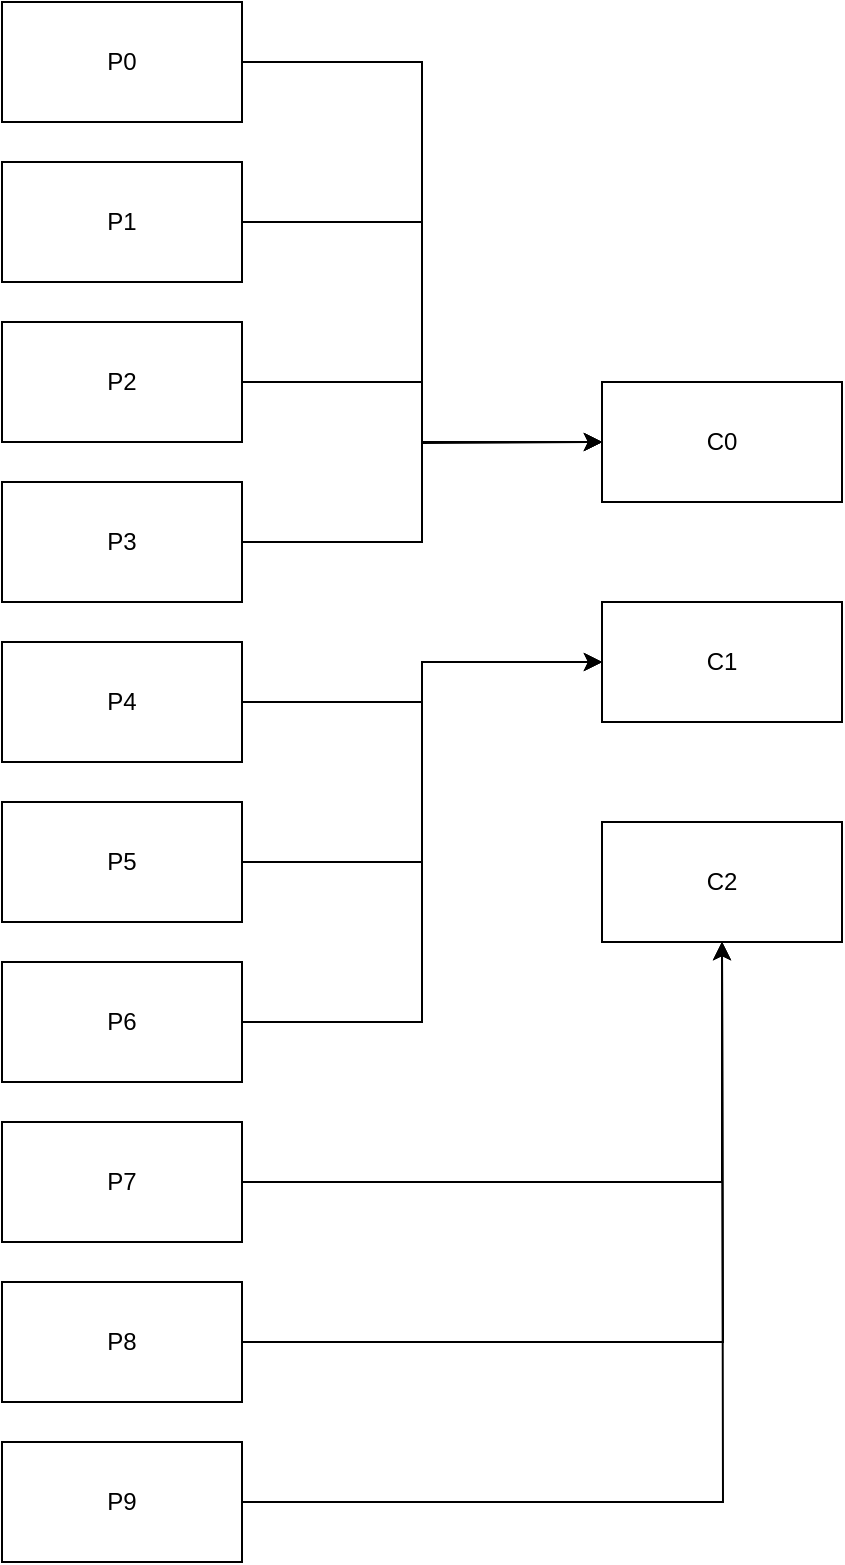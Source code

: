 <mxfile version="26.2.14">
  <diagram name="第 1 页" id="5m0DD1IxrQxrbZgEeg06">
    <mxGraphModel dx="1234" dy="790" grid="1" gridSize="10" guides="1" tooltips="1" connect="1" arrows="1" fold="1" page="1" pageScale="1" pageWidth="827" pageHeight="1169" math="0" shadow="0">
      <root>
        <mxCell id="0" />
        <mxCell id="1" parent="0" />
        <mxCell id="dp8KcP2n8Qh-5-MDvq2I-18" style="edgeStyle=orthogonalEdgeStyle;rounded=0;orthogonalLoop=1;jettySize=auto;html=1;entryX=0;entryY=0.5;entryDx=0;entryDy=0;" edge="1" parent="1" source="dp8KcP2n8Qh-5-MDvq2I-1" target="dp8KcP2n8Qh-5-MDvq2I-14">
          <mxGeometry relative="1" as="geometry" />
        </mxCell>
        <mxCell id="dp8KcP2n8Qh-5-MDvq2I-1" value="P1" style="rounded=0;whiteSpace=wrap;html=1;" vertex="1" parent="1">
          <mxGeometry x="80" y="140" width="120" height="60" as="geometry" />
        </mxCell>
        <mxCell id="dp8KcP2n8Qh-5-MDvq2I-19" style="edgeStyle=orthogonalEdgeStyle;rounded=0;orthogonalLoop=1;jettySize=auto;html=1;" edge="1" parent="1" source="dp8KcP2n8Qh-5-MDvq2I-2">
          <mxGeometry relative="1" as="geometry">
            <mxPoint x="380" y="280" as="targetPoint" />
          </mxGeometry>
        </mxCell>
        <mxCell id="dp8KcP2n8Qh-5-MDvq2I-2" value="P2" style="rounded=0;whiteSpace=wrap;html=1;" vertex="1" parent="1">
          <mxGeometry x="80" y="220" width="120" height="60" as="geometry" />
        </mxCell>
        <mxCell id="dp8KcP2n8Qh-5-MDvq2I-17" style="edgeStyle=orthogonalEdgeStyle;rounded=0;orthogonalLoop=1;jettySize=auto;html=1;entryX=0;entryY=0.5;entryDx=0;entryDy=0;" edge="1" parent="1" source="dp8KcP2n8Qh-5-MDvq2I-5" target="dp8KcP2n8Qh-5-MDvq2I-14">
          <mxGeometry relative="1" as="geometry" />
        </mxCell>
        <mxCell id="dp8KcP2n8Qh-5-MDvq2I-5" value="P0" style="rounded=0;whiteSpace=wrap;html=1;" vertex="1" parent="1">
          <mxGeometry x="80" y="60" width="120" height="60" as="geometry" />
        </mxCell>
        <mxCell id="dp8KcP2n8Qh-5-MDvq2I-27" style="edgeStyle=orthogonalEdgeStyle;rounded=0;orthogonalLoop=1;jettySize=auto;html=1;" edge="1" parent="1" source="dp8KcP2n8Qh-5-MDvq2I-7">
          <mxGeometry relative="1" as="geometry">
            <mxPoint x="440" y="530" as="targetPoint" />
          </mxGeometry>
        </mxCell>
        <mxCell id="dp8KcP2n8Qh-5-MDvq2I-7" value="P9" style="rounded=0;whiteSpace=wrap;html=1;" vertex="1" parent="1">
          <mxGeometry x="80" y="780" width="120" height="60" as="geometry" />
        </mxCell>
        <mxCell id="dp8KcP2n8Qh-5-MDvq2I-26" style="edgeStyle=orthogonalEdgeStyle;rounded=0;orthogonalLoop=1;jettySize=auto;html=1;" edge="1" parent="1" source="dp8KcP2n8Qh-5-MDvq2I-8">
          <mxGeometry relative="1" as="geometry">
            <mxPoint x="440" y="530" as="targetPoint" />
          </mxGeometry>
        </mxCell>
        <mxCell id="dp8KcP2n8Qh-5-MDvq2I-8" value="P8" style="rounded=0;whiteSpace=wrap;html=1;" vertex="1" parent="1">
          <mxGeometry x="80" y="700" width="120" height="60" as="geometry" />
        </mxCell>
        <mxCell id="dp8KcP2n8Qh-5-MDvq2I-20" style="edgeStyle=orthogonalEdgeStyle;rounded=0;orthogonalLoop=1;jettySize=auto;html=1;entryX=0;entryY=0.5;entryDx=0;entryDy=0;" edge="1" parent="1" source="dp8KcP2n8Qh-5-MDvq2I-9" target="dp8KcP2n8Qh-5-MDvq2I-14">
          <mxGeometry relative="1" as="geometry" />
        </mxCell>
        <mxCell id="dp8KcP2n8Qh-5-MDvq2I-9" value="P3" style="rounded=0;whiteSpace=wrap;html=1;" vertex="1" parent="1">
          <mxGeometry x="80" y="300" width="120" height="60" as="geometry" />
        </mxCell>
        <mxCell id="dp8KcP2n8Qh-5-MDvq2I-25" style="edgeStyle=orthogonalEdgeStyle;rounded=0;orthogonalLoop=1;jettySize=auto;html=1;entryX=0.5;entryY=1;entryDx=0;entryDy=0;" edge="1" parent="1" source="dp8KcP2n8Qh-5-MDvq2I-10" target="dp8KcP2n8Qh-5-MDvq2I-16">
          <mxGeometry relative="1" as="geometry" />
        </mxCell>
        <mxCell id="dp8KcP2n8Qh-5-MDvq2I-10" value="P7" style="rounded=0;whiteSpace=wrap;html=1;" vertex="1" parent="1">
          <mxGeometry x="80" y="620" width="120" height="60" as="geometry" />
        </mxCell>
        <mxCell id="dp8KcP2n8Qh-5-MDvq2I-21" style="edgeStyle=orthogonalEdgeStyle;rounded=0;orthogonalLoop=1;jettySize=auto;html=1;entryX=0;entryY=0.5;entryDx=0;entryDy=0;" edge="1" parent="1" source="dp8KcP2n8Qh-5-MDvq2I-11" target="dp8KcP2n8Qh-5-MDvq2I-15">
          <mxGeometry relative="1" as="geometry" />
        </mxCell>
        <mxCell id="dp8KcP2n8Qh-5-MDvq2I-11" value="P4" style="rounded=0;whiteSpace=wrap;html=1;" vertex="1" parent="1">
          <mxGeometry x="80" y="380" width="120" height="60" as="geometry" />
        </mxCell>
        <mxCell id="dp8KcP2n8Qh-5-MDvq2I-22" style="edgeStyle=orthogonalEdgeStyle;rounded=0;orthogonalLoop=1;jettySize=auto;html=1;entryX=0;entryY=0.5;entryDx=0;entryDy=0;" edge="1" parent="1" source="dp8KcP2n8Qh-5-MDvq2I-12" target="dp8KcP2n8Qh-5-MDvq2I-15">
          <mxGeometry relative="1" as="geometry" />
        </mxCell>
        <mxCell id="dp8KcP2n8Qh-5-MDvq2I-12" value="P5" style="rounded=0;whiteSpace=wrap;html=1;" vertex="1" parent="1">
          <mxGeometry x="80" y="460" width="120" height="60" as="geometry" />
        </mxCell>
        <mxCell id="dp8KcP2n8Qh-5-MDvq2I-23" style="edgeStyle=orthogonalEdgeStyle;rounded=0;orthogonalLoop=1;jettySize=auto;html=1;entryX=0;entryY=0.5;entryDx=0;entryDy=0;" edge="1" parent="1" source="dp8KcP2n8Qh-5-MDvq2I-13" target="dp8KcP2n8Qh-5-MDvq2I-15">
          <mxGeometry relative="1" as="geometry" />
        </mxCell>
        <mxCell id="dp8KcP2n8Qh-5-MDvq2I-13" value="P6" style="rounded=0;whiteSpace=wrap;html=1;" vertex="1" parent="1">
          <mxGeometry x="80" y="540" width="120" height="60" as="geometry" />
        </mxCell>
        <mxCell id="dp8KcP2n8Qh-5-MDvq2I-14" value="C0" style="rounded=0;whiteSpace=wrap;html=1;" vertex="1" parent="1">
          <mxGeometry x="380" y="250" width="120" height="60" as="geometry" />
        </mxCell>
        <mxCell id="dp8KcP2n8Qh-5-MDvq2I-15" value="C1" style="rounded=0;whiteSpace=wrap;html=1;" vertex="1" parent="1">
          <mxGeometry x="380" y="360" width="120" height="60" as="geometry" />
        </mxCell>
        <mxCell id="dp8KcP2n8Qh-5-MDvq2I-16" value="C2" style="rounded=0;whiteSpace=wrap;html=1;" vertex="1" parent="1">
          <mxGeometry x="380" y="470" width="120" height="60" as="geometry" />
        </mxCell>
      </root>
    </mxGraphModel>
  </diagram>
</mxfile>
